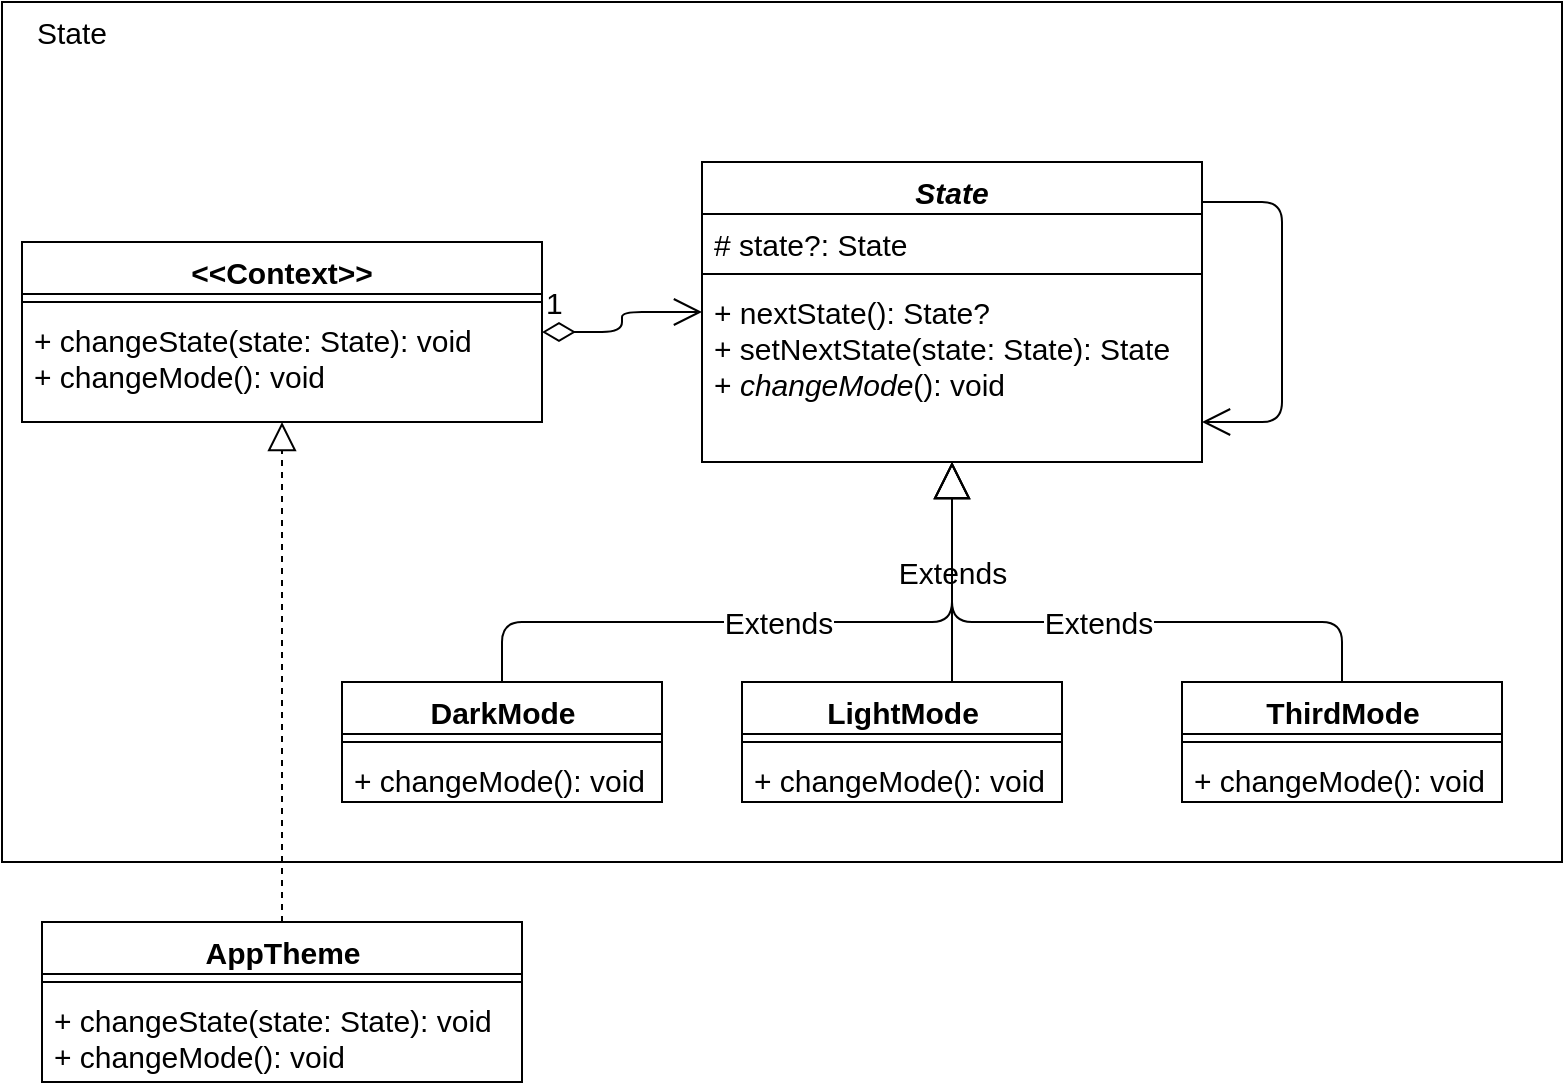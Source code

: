 <mxfile>
    <diagram id="BSiaeuvkN1MqUNJc4eA3" name="Страница 1">
        <mxGraphModel dx="1186" dy="970" grid="1" gridSize="10" guides="1" tooltips="1" connect="1" arrows="1" fold="1" page="1" pageScale="1" pageWidth="827" pageHeight="1169" math="0" shadow="0">
            <root>
                <mxCell id="0"/>
                <mxCell id="1" parent="0"/>
                <mxCell id="2" value="" style="rounded=0;whiteSpace=wrap;html=1;fontSize=15;" parent="1" vertex="1">
                    <mxGeometry x="10" y="10" width="780" height="430" as="geometry"/>
                </mxCell>
                <mxCell id="3" value="State" style="text;html=1;strokeColor=none;fillColor=none;align=center;verticalAlign=middle;whiteSpace=wrap;rounded=0;fontSize=15;" parent="1" vertex="1">
                    <mxGeometry x="10" y="10" width="70" height="30" as="geometry"/>
                </mxCell>
                <mxCell id="4" value="&lt;&lt;Context&gt;&gt;" style="swimlane;fontStyle=1;align=center;verticalAlign=top;childLayout=stackLayout;horizontal=1;startSize=26;horizontalStack=0;resizeParent=1;resizeParentMax=0;resizeLast=0;collapsible=1;marginBottom=0;fontSize=15;" parent="1" vertex="1">
                    <mxGeometry x="20" y="130" width="260" height="90" as="geometry"/>
                </mxCell>
                <mxCell id="6" value="" style="line;strokeWidth=1;fillColor=none;align=left;verticalAlign=middle;spacingTop=-1;spacingLeft=3;spacingRight=3;rotatable=0;labelPosition=right;points=[];portConstraint=eastwest;strokeColor=inherit;fontSize=15;" parent="4" vertex="1">
                    <mxGeometry y="26" width="260" height="8" as="geometry"/>
                </mxCell>
                <mxCell id="7" value="+ changeState(state: State): void&#10;+ changeMode(): void&#10;" style="text;strokeColor=none;fillColor=none;align=left;verticalAlign=top;spacingLeft=4;spacingRight=4;overflow=hidden;rotatable=0;points=[[0,0.5],[1,0.5]];portConstraint=eastwest;fontSize=15;" parent="4" vertex="1">
                    <mxGeometry y="34" width="260" height="56" as="geometry"/>
                </mxCell>
                <mxCell id="8" value="State" style="swimlane;fontStyle=3;align=center;verticalAlign=top;childLayout=stackLayout;horizontal=1;startSize=26;horizontalStack=0;resizeParent=1;resizeParentMax=0;resizeLast=0;collapsible=1;marginBottom=0;fontSize=15;" parent="1" vertex="1">
                    <mxGeometry x="360" y="90" width="250" height="150" as="geometry"/>
                </mxCell>
                <mxCell id="9" value="# state?: State" style="text;strokeColor=none;fillColor=none;align=left;verticalAlign=top;spacingLeft=4;spacingRight=4;overflow=hidden;rotatable=0;points=[[0,0.5],[1,0.5]];portConstraint=eastwest;fontSize=15;fontStyle=0" parent="8" vertex="1">
                    <mxGeometry y="26" width="250" height="26" as="geometry"/>
                </mxCell>
                <mxCell id="10" value="" style="line;strokeWidth=1;fillColor=none;align=left;verticalAlign=middle;spacingTop=-1;spacingLeft=3;spacingRight=3;rotatable=0;labelPosition=right;points=[];portConstraint=eastwest;strokeColor=inherit;fontSize=15;" parent="8" vertex="1">
                    <mxGeometry y="52" width="250" height="8" as="geometry"/>
                </mxCell>
                <mxCell id="11" value="+ nextState(): State?&lt;br&gt;+ setNextState(state: State): State&lt;br&gt;+&amp;nbsp;&lt;i&gt;changeMode&lt;/i&gt;(): void&amp;nbsp;" style="text;strokeColor=none;fillColor=none;align=left;verticalAlign=top;spacingLeft=4;spacingRight=4;overflow=hidden;rotatable=0;points=[[0,0.5],[1,0.5]];portConstraint=eastwest;fontSize=15;fontStyle=0;glass=0;rounded=0;html=1;" parent="8" vertex="1">
                    <mxGeometry y="60" width="250" height="90" as="geometry"/>
                </mxCell>
                <mxCell id="12" value="" style="endArrow=open;endFill=1;endSize=12;html=1;fontSize=15;edgeStyle=orthogonalEdgeStyle;" parent="1" source="8" target="8" edge="1">
                    <mxGeometry width="160" relative="1" as="geometry">
                        <mxPoint x="390" y="500" as="sourcePoint"/>
                        <mxPoint x="550" y="500" as="targetPoint"/>
                        <Array as="points">
                            <mxPoint x="650" y="220"/>
                        </Array>
                    </mxGeometry>
                </mxCell>
                <mxCell id="13" value="DarkMode" style="swimlane;fontStyle=1;align=center;verticalAlign=top;childLayout=stackLayout;horizontal=1;startSize=26;horizontalStack=0;resizeParent=1;resizeParentMax=0;resizeLast=0;collapsible=1;marginBottom=0;rounded=0;glass=0;fontSize=15;html=1;" parent="1" vertex="1">
                    <mxGeometry x="180" y="350" width="160" height="60" as="geometry"/>
                </mxCell>
                <mxCell id="15" value="" style="line;strokeWidth=1;fillColor=none;align=left;verticalAlign=middle;spacingTop=-1;spacingLeft=3;spacingRight=3;rotatable=0;labelPosition=right;points=[];portConstraint=eastwest;strokeColor=inherit;rounded=0;glass=0;fontSize=15;html=1;" parent="13" vertex="1">
                    <mxGeometry y="26" width="160" height="8" as="geometry"/>
                </mxCell>
                <mxCell id="16" value="+ changeMode(): void" style="text;strokeColor=none;fillColor=none;align=left;verticalAlign=top;spacingLeft=4;spacingRight=4;overflow=hidden;rotatable=0;points=[[0,0.5],[1,0.5]];portConstraint=eastwest;rounded=0;glass=0;fontSize=15;html=1;" parent="13" vertex="1">
                    <mxGeometry y="34" width="160" height="26" as="geometry"/>
                </mxCell>
                <mxCell id="17" value="ThirdMode" style="swimlane;fontStyle=1;align=center;verticalAlign=top;childLayout=stackLayout;horizontal=1;startSize=26;horizontalStack=0;resizeParent=1;resizeParentMax=0;resizeLast=0;collapsible=1;marginBottom=0;rounded=0;glass=0;fontSize=15;html=1;" parent="1" vertex="1">
                    <mxGeometry x="600" y="350" width="160" height="60" as="geometry"/>
                </mxCell>
                <mxCell id="18" value="" style="line;strokeWidth=1;fillColor=none;align=left;verticalAlign=middle;spacingTop=-1;spacingLeft=3;spacingRight=3;rotatable=0;labelPosition=right;points=[];portConstraint=eastwest;strokeColor=inherit;rounded=0;glass=0;fontSize=15;html=1;" parent="17" vertex="1">
                    <mxGeometry y="26" width="160" height="8" as="geometry"/>
                </mxCell>
                <mxCell id="19" value="+ changeMode(): void" style="text;strokeColor=none;fillColor=none;align=left;verticalAlign=top;spacingLeft=4;spacingRight=4;overflow=hidden;rotatable=0;points=[[0,0.5],[1,0.5]];portConstraint=eastwest;rounded=0;glass=0;fontSize=15;html=1;" parent="17" vertex="1">
                    <mxGeometry y="34" width="160" height="26" as="geometry"/>
                </mxCell>
                <mxCell id="20" value="LightMode" style="swimlane;fontStyle=1;align=center;verticalAlign=top;childLayout=stackLayout;horizontal=1;startSize=26;horizontalStack=0;resizeParent=1;resizeParentMax=0;resizeLast=0;collapsible=1;marginBottom=0;rounded=0;glass=0;fontSize=15;html=1;" parent="1" vertex="1">
                    <mxGeometry x="380" y="350" width="160" height="60" as="geometry"/>
                </mxCell>
                <mxCell id="21" value="" style="line;strokeWidth=1;fillColor=none;align=left;verticalAlign=middle;spacingTop=-1;spacingLeft=3;spacingRight=3;rotatable=0;labelPosition=right;points=[];portConstraint=eastwest;strokeColor=inherit;rounded=0;glass=0;fontSize=15;html=1;" parent="20" vertex="1">
                    <mxGeometry y="26" width="160" height="8" as="geometry"/>
                </mxCell>
                <mxCell id="22" value="+ changeMode(): void" style="text;strokeColor=none;fillColor=none;align=left;verticalAlign=top;spacingLeft=4;spacingRight=4;overflow=hidden;rotatable=0;points=[[0,0.5],[1,0.5]];portConstraint=eastwest;rounded=0;glass=0;fontSize=15;html=1;" parent="20" vertex="1">
                    <mxGeometry y="34" width="160" height="26" as="geometry"/>
                </mxCell>
                <mxCell id="24" value="Extends" style="endArrow=block;endSize=16;endFill=0;html=1;fontSize=15;edgeStyle=orthogonalEdgeStyle;" parent="1" source="13" target="8" edge="1">
                    <mxGeometry width="160" relative="1" as="geometry">
                        <mxPoint x="390" y="500" as="sourcePoint"/>
                        <mxPoint x="550" y="500" as="targetPoint"/>
                        <Array as="points">
                            <mxPoint x="260" y="320"/>
                            <mxPoint x="485" y="320"/>
                        </Array>
                    </mxGeometry>
                </mxCell>
                <mxCell id="25" value="Extends" style="endArrow=block;endSize=16;endFill=0;html=1;fontSize=15;edgeStyle=orthogonalEdgeStyle;" parent="1" source="20" target="8" edge="1">
                    <mxGeometry width="160" relative="1" as="geometry">
                        <mxPoint x="390" y="500" as="sourcePoint"/>
                        <mxPoint x="550" y="500" as="targetPoint"/>
                        <Array as="points">
                            <mxPoint x="485" y="320"/>
                            <mxPoint x="485" y="320"/>
                        </Array>
                    </mxGeometry>
                </mxCell>
                <mxCell id="26" value="Extends" style="endArrow=block;endSize=16;endFill=0;html=1;fontSize=15;edgeStyle=orthogonalEdgeStyle;" parent="1" source="17" target="8" edge="1">
                    <mxGeometry width="160" relative="1" as="geometry">
                        <mxPoint x="390" y="500" as="sourcePoint"/>
                        <mxPoint x="550" y="500" as="targetPoint"/>
                        <Array as="points">
                            <mxPoint x="680" y="320"/>
                            <mxPoint x="485" y="320"/>
                        </Array>
                    </mxGeometry>
                </mxCell>
                <mxCell id="29" value="AppTheme" style="swimlane;fontStyle=1;align=center;verticalAlign=top;childLayout=stackLayout;horizontal=1;startSize=26;horizontalStack=0;resizeParent=1;resizeParentMax=0;resizeLast=0;collapsible=1;marginBottom=0;rounded=0;glass=0;fontSize=15;html=1;" parent="1" vertex="1">
                    <mxGeometry x="30" y="470" width="240" height="80" as="geometry"/>
                </mxCell>
                <mxCell id="31" value="" style="line;strokeWidth=1;fillColor=none;align=left;verticalAlign=middle;spacingTop=-1;spacingLeft=3;spacingRight=3;rotatable=0;labelPosition=right;points=[];portConstraint=eastwest;strokeColor=inherit;rounded=0;glass=0;fontSize=15;html=1;" parent="29" vertex="1">
                    <mxGeometry y="26" width="240" height="8" as="geometry"/>
                </mxCell>
                <mxCell id="32" value="+ changeState(state: State): void&lt;br style=&quot;padding: 0px; margin: 0px;&quot;&gt;+ changeMode(): void&lt;div style=&quot;padding: 0px; margin: 0px;&quot;&gt;&lt;br style=&quot;padding: 0px; margin: 0px;&quot;&gt;&lt;/div&gt;" style="text;strokeColor=none;fillColor=none;align=left;verticalAlign=top;spacingLeft=4;spacingRight=4;overflow=hidden;rotatable=0;points=[[0,0.5],[1,0.5]];portConstraint=eastwest;rounded=0;glass=0;fontSize=15;html=1;" parent="29" vertex="1">
                    <mxGeometry y="34" width="240" height="46" as="geometry"/>
                </mxCell>
                <mxCell id="33" value="" style="endArrow=block;dashed=1;endFill=0;endSize=12;html=1;fontSize=15;" parent="1" source="29" target="4" edge="1">
                    <mxGeometry width="160" relative="1" as="geometry">
                        <mxPoint x="390" y="400" as="sourcePoint"/>
                        <mxPoint x="550" y="400" as="targetPoint"/>
                    </mxGeometry>
                </mxCell>
                <mxCell id="35" value="1" style="endArrow=open;html=1;endSize=12;startArrow=diamondThin;startSize=14;startFill=0;edgeStyle=orthogonalEdgeStyle;align=left;verticalAlign=bottom;fontSize=15;" parent="1" source="4" target="8" edge="1">
                    <mxGeometry x="-1" y="3" relative="1" as="geometry">
                        <mxPoint x="390" y="400" as="sourcePoint"/>
                        <mxPoint x="550" y="400" as="targetPoint"/>
                    </mxGeometry>
                </mxCell>
            </root>
        </mxGraphModel>
    </diagram>
</mxfile>
